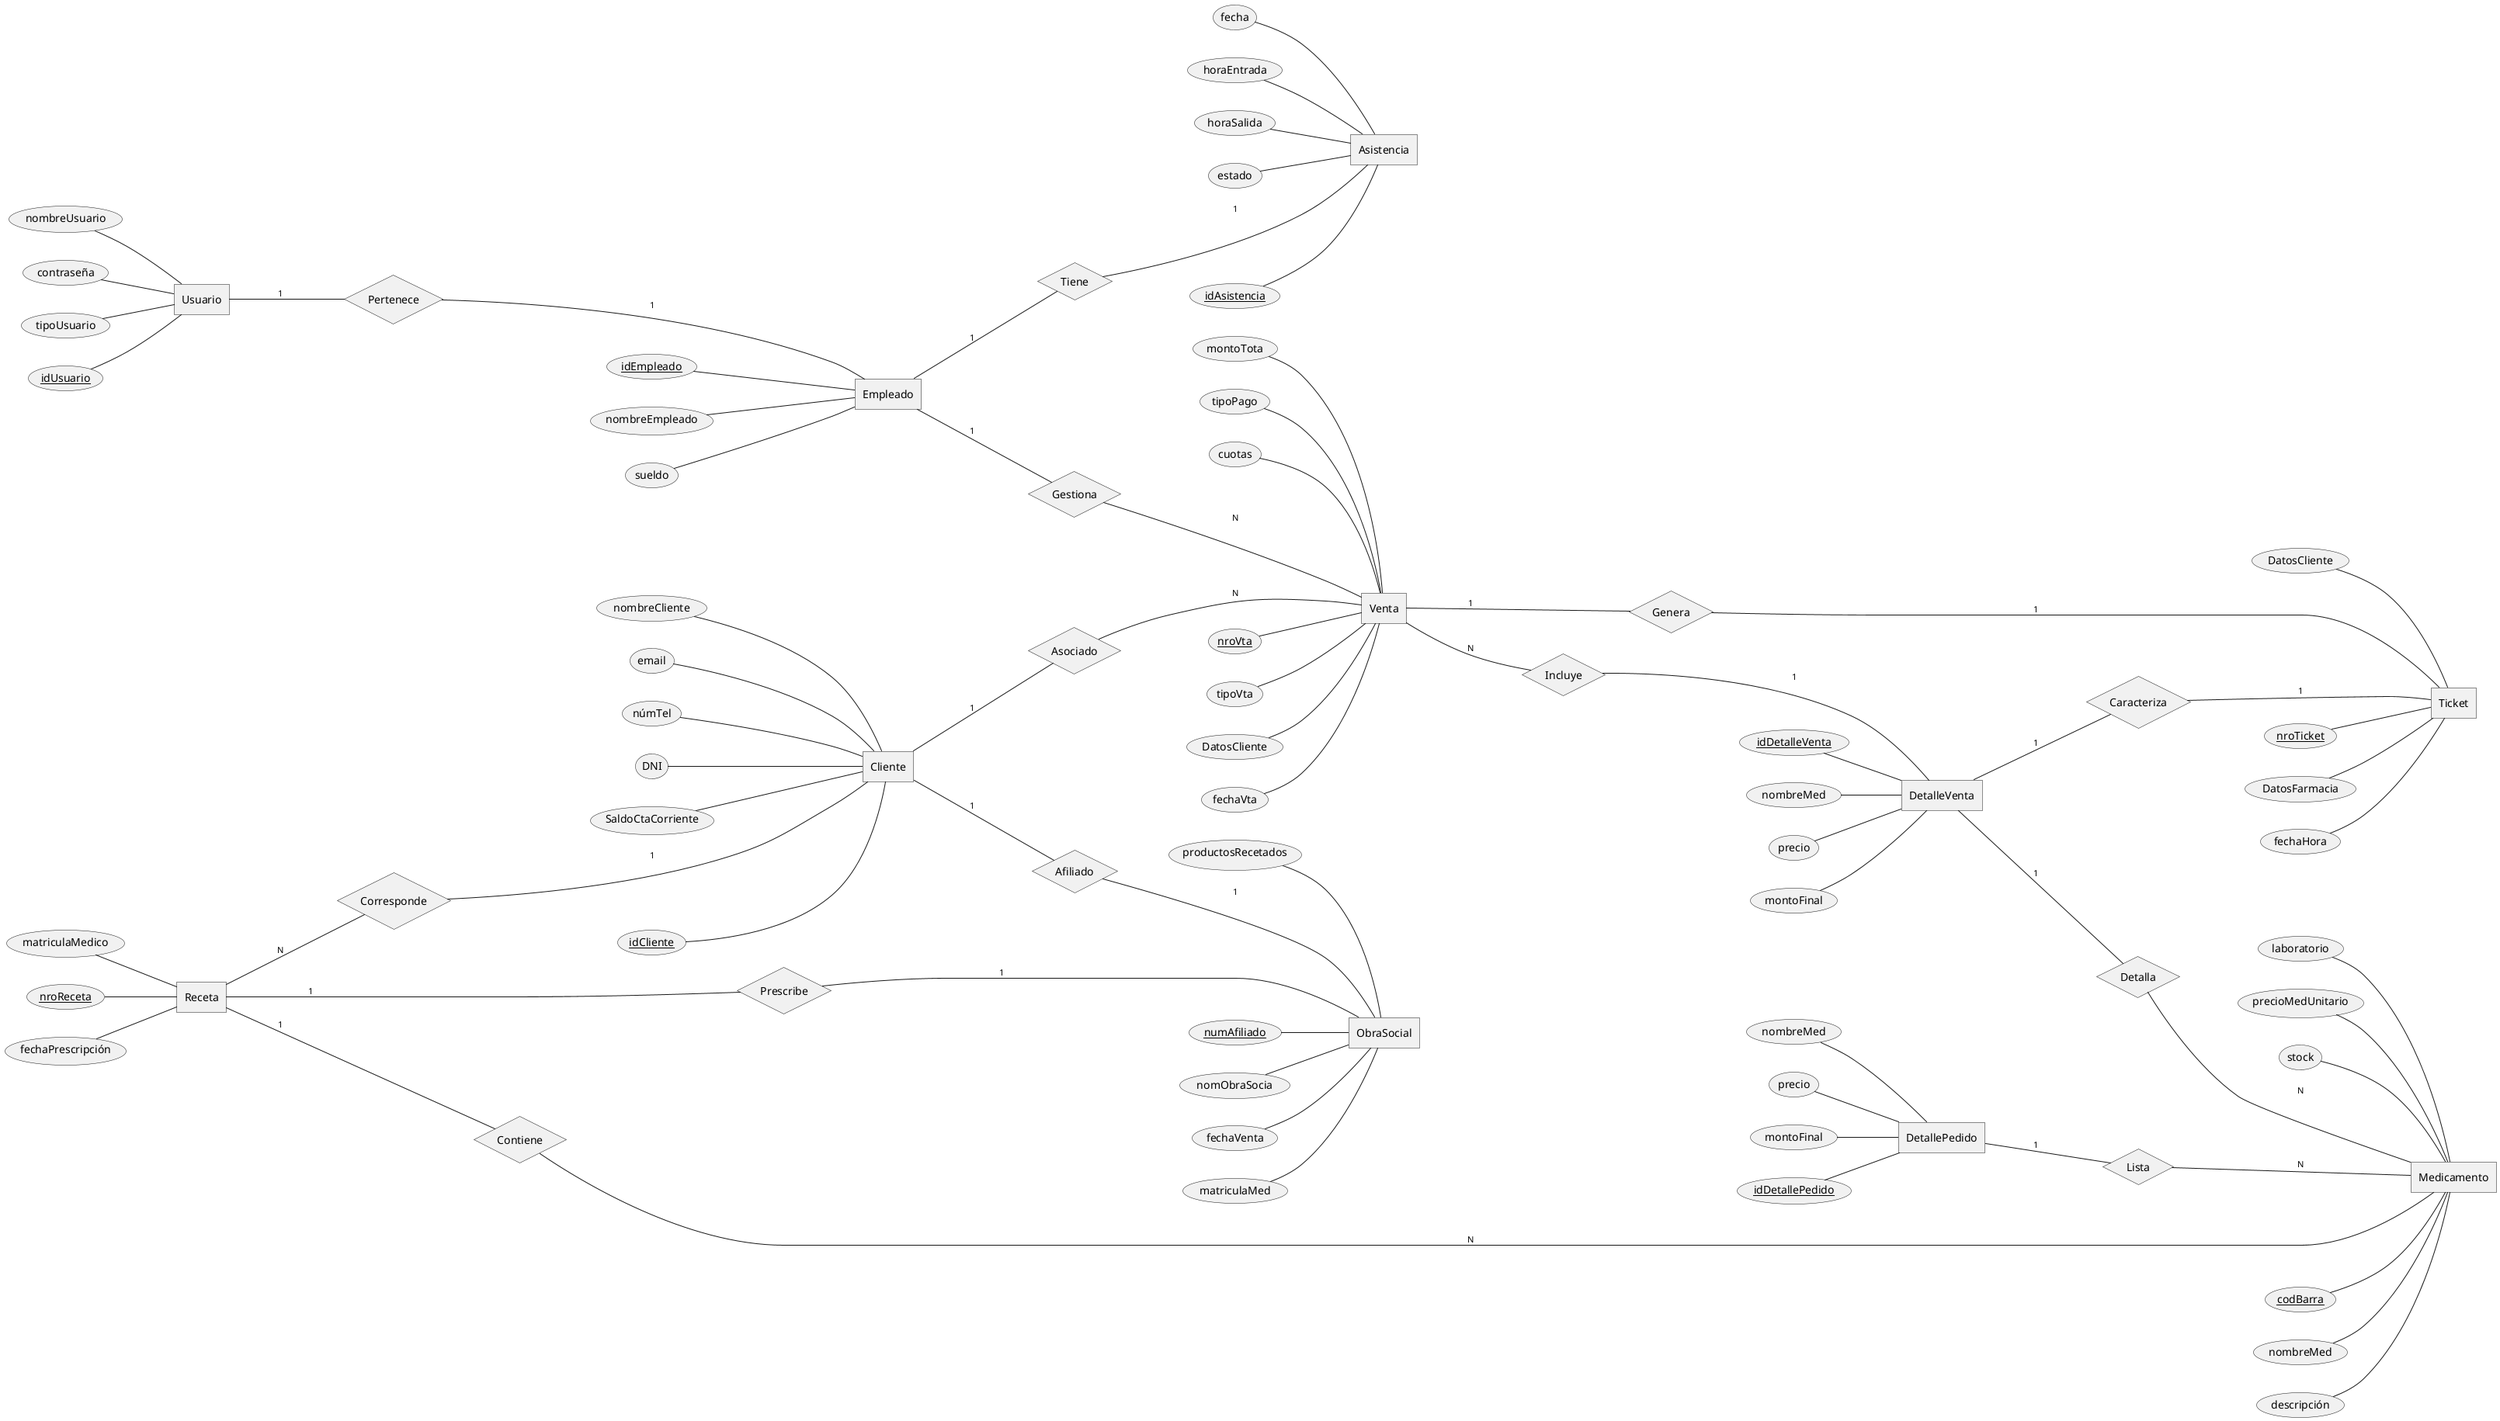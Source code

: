 @startchen DER
left to right direction
' ---------- ENTIDADES (solo nombre) ----------
entity Usuario {
    __idUsuario__
    nombreUsuario
    contraseña
    tipoUsuario
}
entity Empleado {
    __idEmpleado__
    nombreEmpleado
    sueldo

}
entity Cliente {
    __idCliente__
    nombreCliente
    email
    númTel
    DNI
    SaldoCtaCorriente
}
entity ObraSocial {
    __numAfiliado__
    nomObraSocia
    fechaVenta
    matriculaMed
    productosRecetados
}
entity Venta {
    __nroVta__
    tipoVta
    DatosCliente
    fechaVta
    montoTota
    tipoPago
    cuotas
entity DetalleVenta {
    __idDetalleVenta__
    nombreMed
    precio
    montoFinal
}
entity Medicamento {
    __codBarra__
    nombreMed
    descripción
    laboratorio
    precioMedUnitario
    stock
}
entity Asistencia {
    __idAsistencia__
    fecha
    horaEntrada
    horaSalida
    estado
}
entity Ticket {
    __nroTicket__
    DatosFarmacia
    fechaHora
    DatosCliente
}

entity Receta {
    __nroReceta__
    fechaPrescripción
    matriculaMedico

}

entity DetallePedido {
    __idDetallePedido__
    nombreMed
    precio
    montoFinal

}

' ---------- RELACIONES ----------

relationship Genera {
}
relationship Afiliado {
}
relationship Prescribe{
}
relationship Contiene{
}
relationship Caracteriza{
}
relationship Tiene {
}
relationship Gestiona {
}
relationship Incluye {
}
relationship Detalla {
}
relationship Lista {
}
relationship Asociado {
}
relationship Corresponde {
}
relationship Pertenece {
}

' ---------- CONEXIONES (multiplicidades Chen puro) ----------

Usuario -1- Pertenece
Pertenece -1- Empleado

Empleado -1- Gestiona
Gestiona -N- Venta

Cliente -1- Asociado
Asociado -N- Venta

Empleado -1- Tiene
Tiene -1- Asistencia

Venta -N- Incluye
Incluye -1- DetalleVenta

DetalleVenta -1- Detalla
Detalla -N- Medicamento

DetallePedido -1- Lista
Lista -N- Medicamento

Venta -1- Genera
Genera -1- Ticket

DetalleVenta -1- Caracteriza
Caracteriza -1- Ticket

Receta -1- Prescribe
Prescribe -1- ObraSocial

Receta -1- Contiene
Contiene -N- Medicamento

Cliente -1- Afiliado
Afiliado -1- ObraSocial

Receta -N- Corresponde
Corresponde -1- Cliente

@endchen